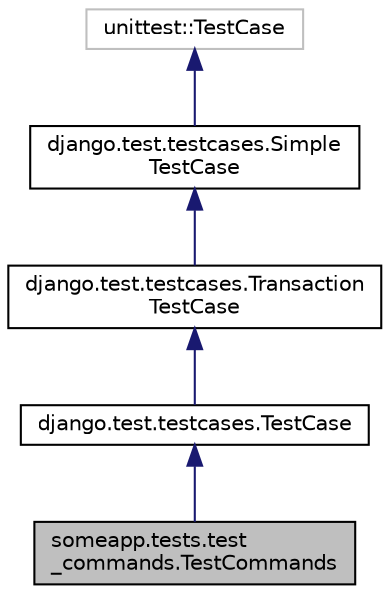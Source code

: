 digraph "someapp.tests.test_commands.TestCommands"
{
 // LATEX_PDF_SIZE
  edge [fontname="Helvetica",fontsize="10",labelfontname="Helvetica",labelfontsize="10"];
  node [fontname="Helvetica",fontsize="10",shape=record];
  Node1 [label="someapp.tests.test\l_commands.TestCommands",height=0.2,width=0.4,color="black", fillcolor="grey75", style="filled", fontcolor="black",tooltip="for Python 3"];
  Node2 -> Node1 [dir="back",color="midnightblue",fontsize="10",style="solid",fontname="Helvetica"];
  Node2 [label="django.test.testcases.TestCase",height=0.2,width=0.4,color="black", fillcolor="white", style="filled",URL="$d1/d00/classdjango_1_1test_1_1testcases_1_1_test_case.html",tooltip=" "];
  Node3 -> Node2 [dir="back",color="midnightblue",fontsize="10",style="solid",fontname="Helvetica"];
  Node3 [label="django.test.testcases.Transaction\lTestCase",height=0.2,width=0.4,color="black", fillcolor="white", style="filled",URL="$d8/d37/classdjango_1_1test_1_1testcases_1_1_transaction_test_case.html",tooltip=" "];
  Node4 -> Node3 [dir="back",color="midnightblue",fontsize="10",style="solid",fontname="Helvetica"];
  Node4 [label="django.test.testcases.Simple\lTestCase",height=0.2,width=0.4,color="black", fillcolor="white", style="filled",URL="$d4/d6b/classdjango_1_1test_1_1testcases_1_1_simple_test_case.html",tooltip=" "];
  Node5 -> Node4 [dir="back",color="midnightblue",fontsize="10",style="solid",fontname="Helvetica"];
  Node5 [label="unittest::TestCase",height=0.2,width=0.4,color="grey75", fillcolor="white", style="filled",tooltip=" "];
}
